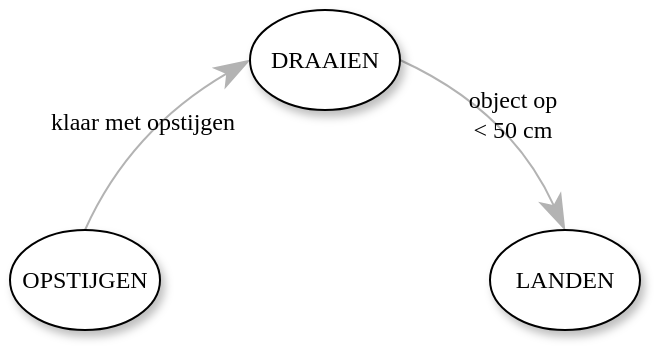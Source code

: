 <mxfile version="20.8.14" type="device"><diagram name="Page-1" id="42789a77-a242-8287-6e28-9cd8cfd52e62"><mxGraphModel dx="830" dy="625" grid="1" gridSize="10" guides="1" tooltips="1" connect="1" arrows="1" fold="1" page="1" pageScale="1" pageWidth="1100" pageHeight="850" background="none" math="0" shadow="0"><root><mxCell id="0"/><mxCell id="1" parent="0"/><mxCell id="1ea317790d2ca983-14" value="klaar met opstijgen" style="edgeStyle=none;html=1;labelBackgroundColor=none;startArrow=none;startFill=0;startSize=5;endArrow=classicThin;endFill=1;endSize=15;jettySize=auto;orthogonalLoop=1;strokeColor=#B3B3B3;strokeWidth=1;fontFamily=Verdana;fontSize=12;exitX=0.5;exitY=0;exitDx=0;exitDy=0;curved=1;entryX=0;entryY=0.5;entryDx=0;entryDy=0;" parent="1" source="0BgfcwclKhZwZLQpqUOP-1" target="1ea317790d2ca983-3" edge="1"><mxGeometry relative="1" as="geometry"><mxPoint x="348.026" y="189.622" as="sourcePoint"/><Array as="points"><mxPoint x="340" y="170"/></Array></mxGeometry></mxCell><mxCell id="1ea317790d2ca983-15" value="object op &lt;br&gt;&amp;lt; 50 cm" style="edgeStyle=none;html=1;labelBackgroundColor=none;startArrow=none;startFill=0;startSize=5;endArrow=classicThin;endFill=1;endSize=15;jettySize=auto;orthogonalLoop=1;strokeColor=#B3B3B3;strokeWidth=1;fontFamily=Verdana;fontSize=12;curved=1;exitX=1;exitY=0.5;exitDx=0;exitDy=0;entryX=0.5;entryY=0;entryDx=0;entryDy=0;" parent="1" source="1ea317790d2ca983-3" target="1ea317790d2ca983-4" edge="1"><mxGeometry relative="1" as="geometry"><Array as="points"><mxPoint x="530" y="160"/></Array></mxGeometry></mxCell><mxCell id="1ea317790d2ca983-3" value="&lt;span&gt;DRAAIEN&lt;/span&gt;" style="ellipse;whiteSpace=wrap;html=1;rounded=0;shadow=1;comic=0;labelBackgroundColor=none;strokeWidth=1;fontFamily=Verdana;fontSize=12;align=center;" parent="1" vertex="1"><mxGeometry x="400" y="110" width="75" height="50" as="geometry"/></mxCell><mxCell id="1ea317790d2ca983-4" value="&lt;span&gt;LANDEN&lt;/span&gt;" style="ellipse;whiteSpace=wrap;html=1;rounded=0;shadow=1;comic=0;labelBackgroundColor=none;strokeWidth=1;fontFamily=Verdana;fontSize=12;align=center;" parent="1" vertex="1"><mxGeometry x="520" y="220" width="75" height="50" as="geometry"/></mxCell><mxCell id="0BgfcwclKhZwZLQpqUOP-1" value="&lt;span&gt;OPSTIJGEN&lt;/span&gt;" style="ellipse;whiteSpace=wrap;html=1;rounded=0;shadow=1;comic=0;labelBackgroundColor=none;strokeWidth=1;fontFamily=Verdana;fontSize=12;align=center;" vertex="1" parent="1"><mxGeometry x="280" y="220" width="75" height="50" as="geometry"/></mxCell></root></mxGraphModel></diagram></mxfile>